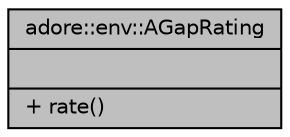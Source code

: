 digraph "adore::env::AGapRating"
{
 // LATEX_PDF_SIZE
  edge [fontname="Helvetica",fontsize="10",labelfontname="Helvetica",labelfontsize="10"];
  node [fontname="Helvetica",fontsize="10",shape=record];
  Node1 [label="{adore::env::AGapRating\n||+ rate()\l}",height=0.2,width=0.4,color="black", fillcolor="grey75", style="filled", fontcolor="black",tooltip=" "];
}
